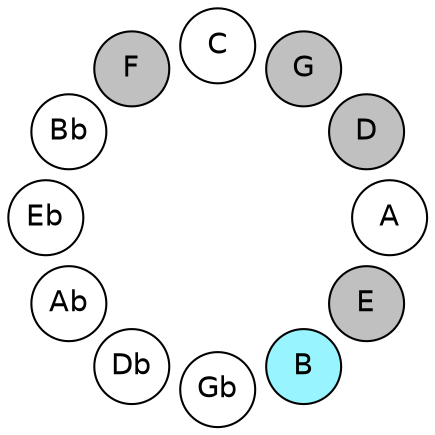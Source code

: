 
graph {

layout = circo;
mindist = .1

node [shape = circle, fontname = Helvetica, margin = 0, style = filled]
edge [style=invis]

subgraph 1 {
	E -- B -- Gb -- Db -- Ab -- Eb -- Bb -- F -- C -- G -- D -- A -- E
}

E [fillcolor = gray];
B [fillcolor = cadetblue1];
Gb [fillcolor = white];
Db [fillcolor = white];
Ab [fillcolor = white];
Eb [fillcolor = white];
Bb [fillcolor = white];
F [fillcolor = gray];
C [fillcolor = white];
G [fillcolor = gray];
D [fillcolor = gray];
A [fillcolor = white];
}
